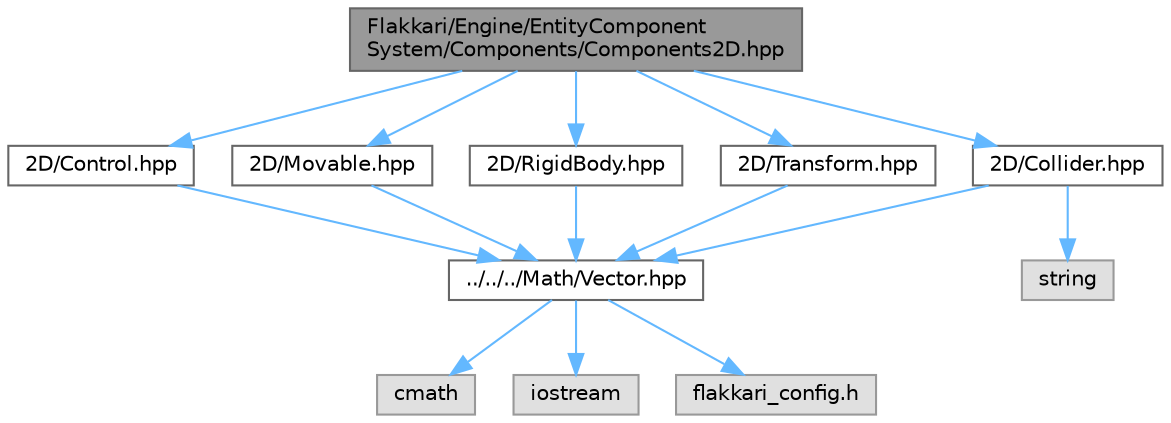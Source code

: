 digraph "Flakkari/Engine/EntityComponentSystem/Components/Components2D.hpp"
{
 // LATEX_PDF_SIZE
  bgcolor="transparent";
  edge [fontname=Helvetica,fontsize=10,labelfontname=Helvetica,labelfontsize=10];
  node [fontname=Helvetica,fontsize=10,shape=box,height=0.2,width=0.4];
  Node1 [id="Node000001",label="Flakkari/Engine/EntityComponent\lSystem/Components/Components2D.hpp",height=0.2,width=0.4,color="gray40", fillcolor="grey60", style="filled", fontcolor="black",tooltip=" "];
  Node1 -> Node2 [id="edge1_Node000001_Node000002",color="steelblue1",style="solid",tooltip=" "];
  Node2 [id="Node000002",label="2D/Collider.hpp",height=0.2,width=0.4,color="grey40", fillcolor="white", style="filled",URL="$dd/d5f/Collider_8hpp.html",tooltip=" "];
  Node2 -> Node3 [id="edge2_Node000002_Node000003",color="steelblue1",style="solid",tooltip=" "];
  Node3 [id="Node000003",label="../../../Math/Vector.hpp",height=0.2,width=0.4,color="grey40", fillcolor="white", style="filled",URL="$de/dd9/Vector_8hpp.html",tooltip=" "];
  Node3 -> Node4 [id="edge3_Node000003_Node000004",color="steelblue1",style="solid",tooltip=" "];
  Node4 [id="Node000004",label="cmath",height=0.2,width=0.4,color="grey60", fillcolor="#E0E0E0", style="filled",tooltip=" "];
  Node3 -> Node5 [id="edge4_Node000003_Node000005",color="steelblue1",style="solid",tooltip=" "];
  Node5 [id="Node000005",label="iostream",height=0.2,width=0.4,color="grey60", fillcolor="#E0E0E0", style="filled",tooltip=" "];
  Node3 -> Node6 [id="edge5_Node000003_Node000006",color="steelblue1",style="solid",tooltip=" "];
  Node6 [id="Node000006",label="flakkari_config.h",height=0.2,width=0.4,color="grey60", fillcolor="#E0E0E0", style="filled",tooltip=" "];
  Node2 -> Node7 [id="edge6_Node000002_Node000007",color="steelblue1",style="solid",tooltip=" "];
  Node7 [id="Node000007",label="string",height=0.2,width=0.4,color="grey60", fillcolor="#E0E0E0", style="filled",tooltip=" "];
  Node1 -> Node8 [id="edge7_Node000001_Node000008",color="steelblue1",style="solid",tooltip=" "];
  Node8 [id="Node000008",label="2D/Control.hpp",height=0.2,width=0.4,color="grey40", fillcolor="white", style="filled",URL="$d5/d59/2D_2Control_8hpp.html",tooltip=" "];
  Node8 -> Node3 [id="edge8_Node000008_Node000003",color="steelblue1",style="solid",tooltip=" "];
  Node1 -> Node9 [id="edge9_Node000001_Node000009",color="steelblue1",style="solid",tooltip=" "];
  Node9 [id="Node000009",label="2D/Movable.hpp",height=0.2,width=0.4,color="grey40", fillcolor="white", style="filled",URL="$d6/d02/2D_2Movable_8hpp.html",tooltip=" "];
  Node9 -> Node3 [id="edge10_Node000009_Node000003",color="steelblue1",style="solid",tooltip=" "];
  Node1 -> Node10 [id="edge11_Node000001_Node000010",color="steelblue1",style="solid",tooltip=" "];
  Node10 [id="Node000010",label="2D/RigidBody.hpp",height=0.2,width=0.4,color="grey40", fillcolor="white", style="filled",URL="$d9/df7/2D_2RigidBody_8hpp.html",tooltip=" "];
  Node10 -> Node3 [id="edge12_Node000010_Node000003",color="steelblue1",style="solid",tooltip=" "];
  Node1 -> Node11 [id="edge13_Node000001_Node000011",color="steelblue1",style="solid",tooltip=" "];
  Node11 [id="Node000011",label="2D/Transform.hpp",height=0.2,width=0.4,color="grey40", fillcolor="white", style="filled",URL="$d2/db8/2D_2Transform_8hpp.html",tooltip=" "];
  Node11 -> Node3 [id="edge14_Node000011_Node000003",color="steelblue1",style="solid",tooltip=" "];
}
